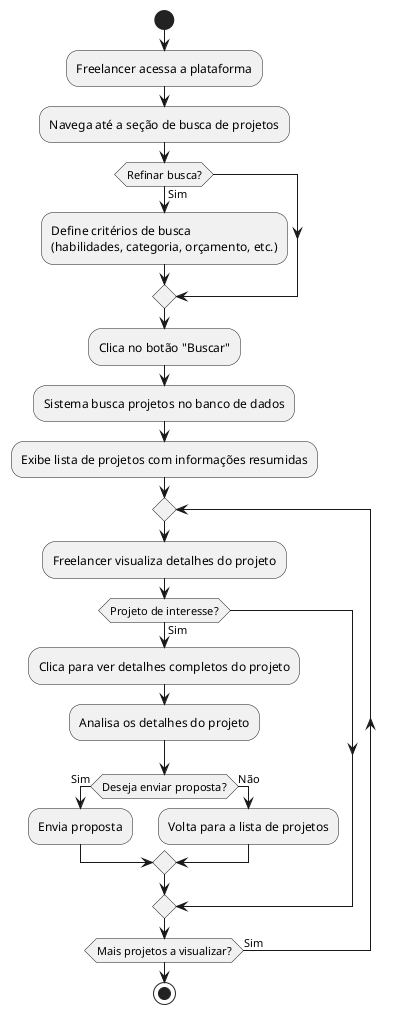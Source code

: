 @startuml searchProjects
start

:Freelancer acessa a plataforma;
:Navega até a seção de busca de projetos;

if (Refinar busca?) then (Sim)
  :Define critérios de busca
  (habilidades, categoria, orçamento, etc.);
endif

:Clica no botão "Buscar";
:Sistema busca projetos no banco de dados;
:Exibe lista de projetos com informações resumidas;

repeat 
  :Freelancer visualiza detalhes do projeto;

  if (Projeto de interesse?) then (Sim)
    :Clica para ver detalhes completos do projeto;
    :Analisa os detalhes do projeto; 

    if (Deseja enviar proposta?) then (Sim)
      :Envia proposta;
    else (Não)
      :Volta para a lista de projetos;
    endif

  endif
  
repeat while (Mais projetos a visualizar?) is (Sim)

stop
@enduml